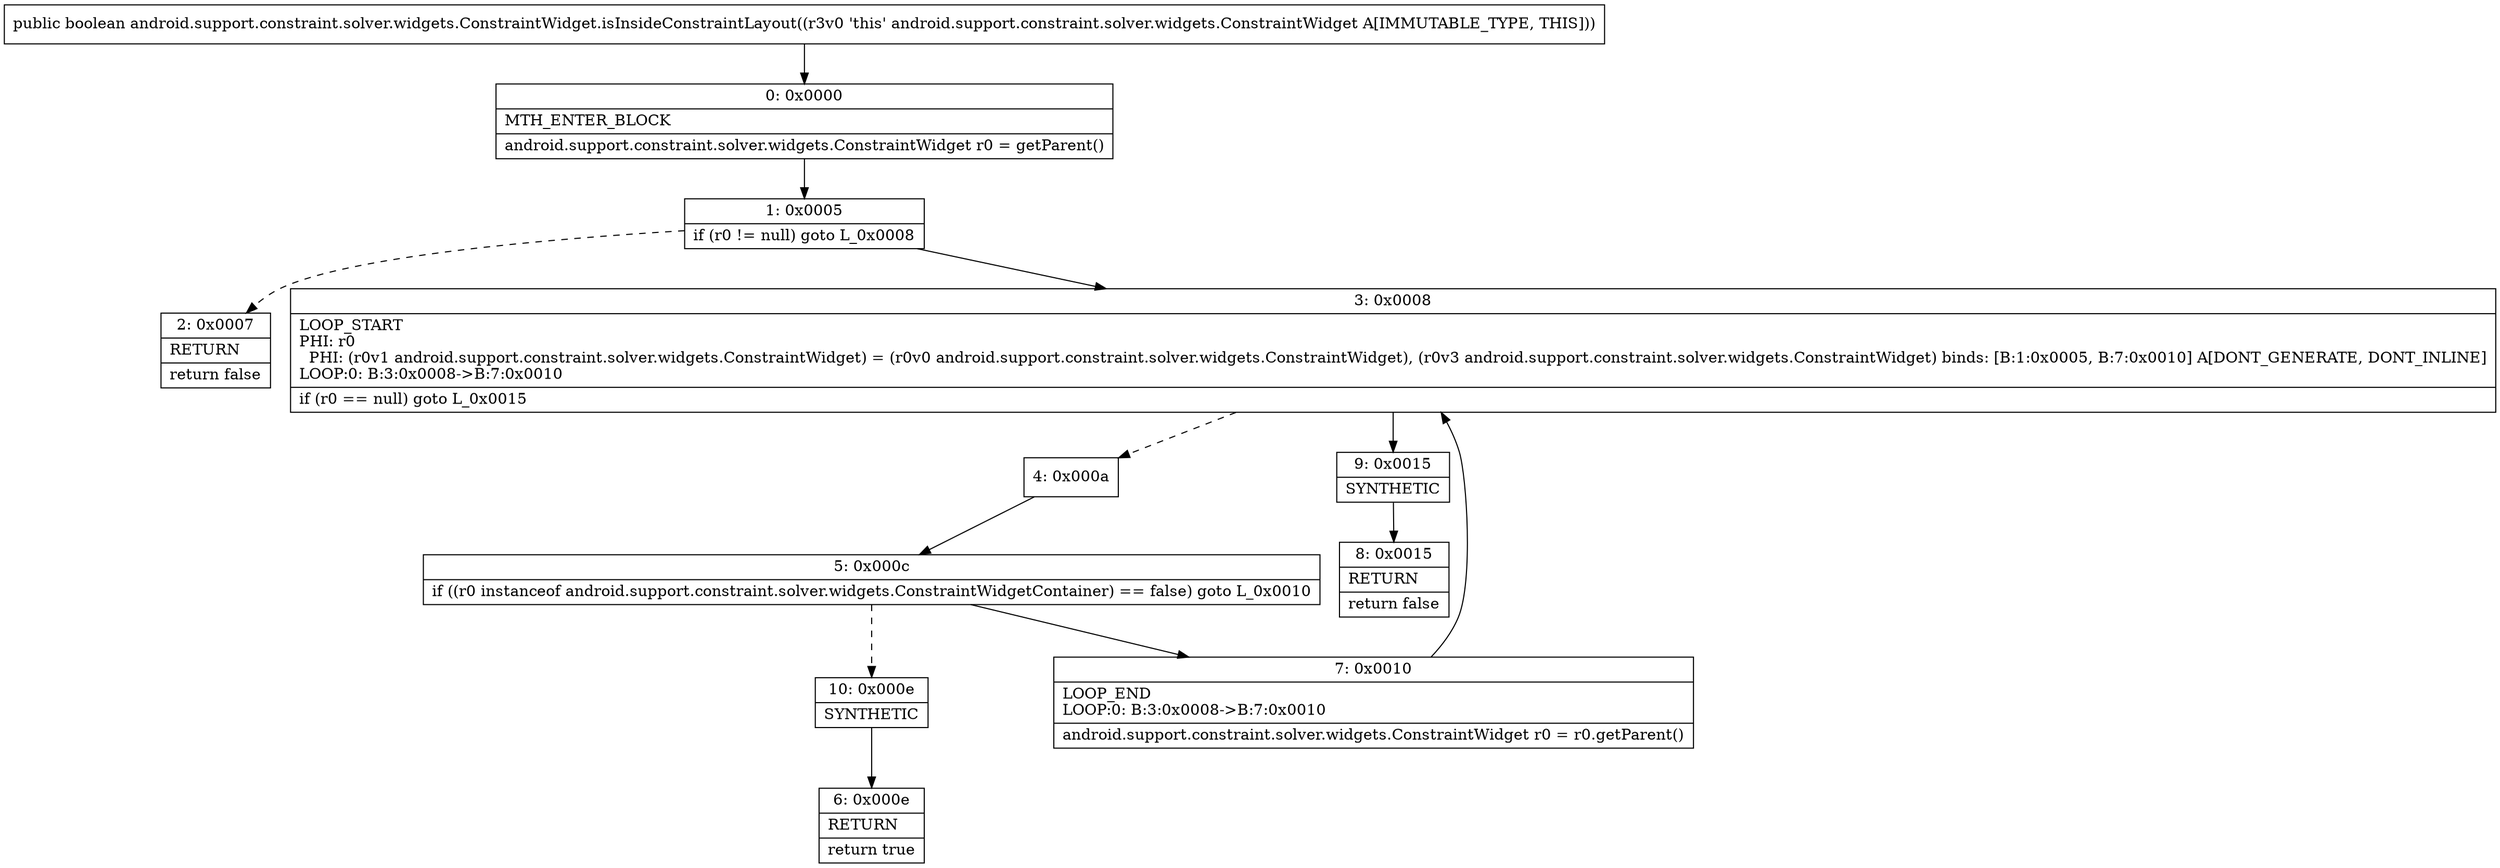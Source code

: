 digraph "CFG forandroid.support.constraint.solver.widgets.ConstraintWidget.isInsideConstraintLayout()Z" {
Node_0 [shape=record,label="{0\:\ 0x0000|MTH_ENTER_BLOCK\l|android.support.constraint.solver.widgets.ConstraintWidget r0 = getParent()\l}"];
Node_1 [shape=record,label="{1\:\ 0x0005|if (r0 != null) goto L_0x0008\l}"];
Node_2 [shape=record,label="{2\:\ 0x0007|RETURN\l|return false\l}"];
Node_3 [shape=record,label="{3\:\ 0x0008|LOOP_START\lPHI: r0 \l  PHI: (r0v1 android.support.constraint.solver.widgets.ConstraintWidget) = (r0v0 android.support.constraint.solver.widgets.ConstraintWidget), (r0v3 android.support.constraint.solver.widgets.ConstraintWidget) binds: [B:1:0x0005, B:7:0x0010] A[DONT_GENERATE, DONT_INLINE]\lLOOP:0: B:3:0x0008\-\>B:7:0x0010\l|if (r0 == null) goto L_0x0015\l}"];
Node_4 [shape=record,label="{4\:\ 0x000a}"];
Node_5 [shape=record,label="{5\:\ 0x000c|if ((r0 instanceof android.support.constraint.solver.widgets.ConstraintWidgetContainer) == false) goto L_0x0010\l}"];
Node_6 [shape=record,label="{6\:\ 0x000e|RETURN\l|return true\l}"];
Node_7 [shape=record,label="{7\:\ 0x0010|LOOP_END\lLOOP:0: B:3:0x0008\-\>B:7:0x0010\l|android.support.constraint.solver.widgets.ConstraintWidget r0 = r0.getParent()\l}"];
Node_8 [shape=record,label="{8\:\ 0x0015|RETURN\l|return false\l}"];
Node_9 [shape=record,label="{9\:\ 0x0015|SYNTHETIC\l}"];
Node_10 [shape=record,label="{10\:\ 0x000e|SYNTHETIC\l}"];
MethodNode[shape=record,label="{public boolean android.support.constraint.solver.widgets.ConstraintWidget.isInsideConstraintLayout((r3v0 'this' android.support.constraint.solver.widgets.ConstraintWidget A[IMMUTABLE_TYPE, THIS])) }"];
MethodNode -> Node_0;
Node_0 -> Node_1;
Node_1 -> Node_2[style=dashed];
Node_1 -> Node_3;
Node_3 -> Node_4[style=dashed];
Node_3 -> Node_9;
Node_4 -> Node_5;
Node_5 -> Node_7;
Node_5 -> Node_10[style=dashed];
Node_7 -> Node_3;
Node_9 -> Node_8;
Node_10 -> Node_6;
}

